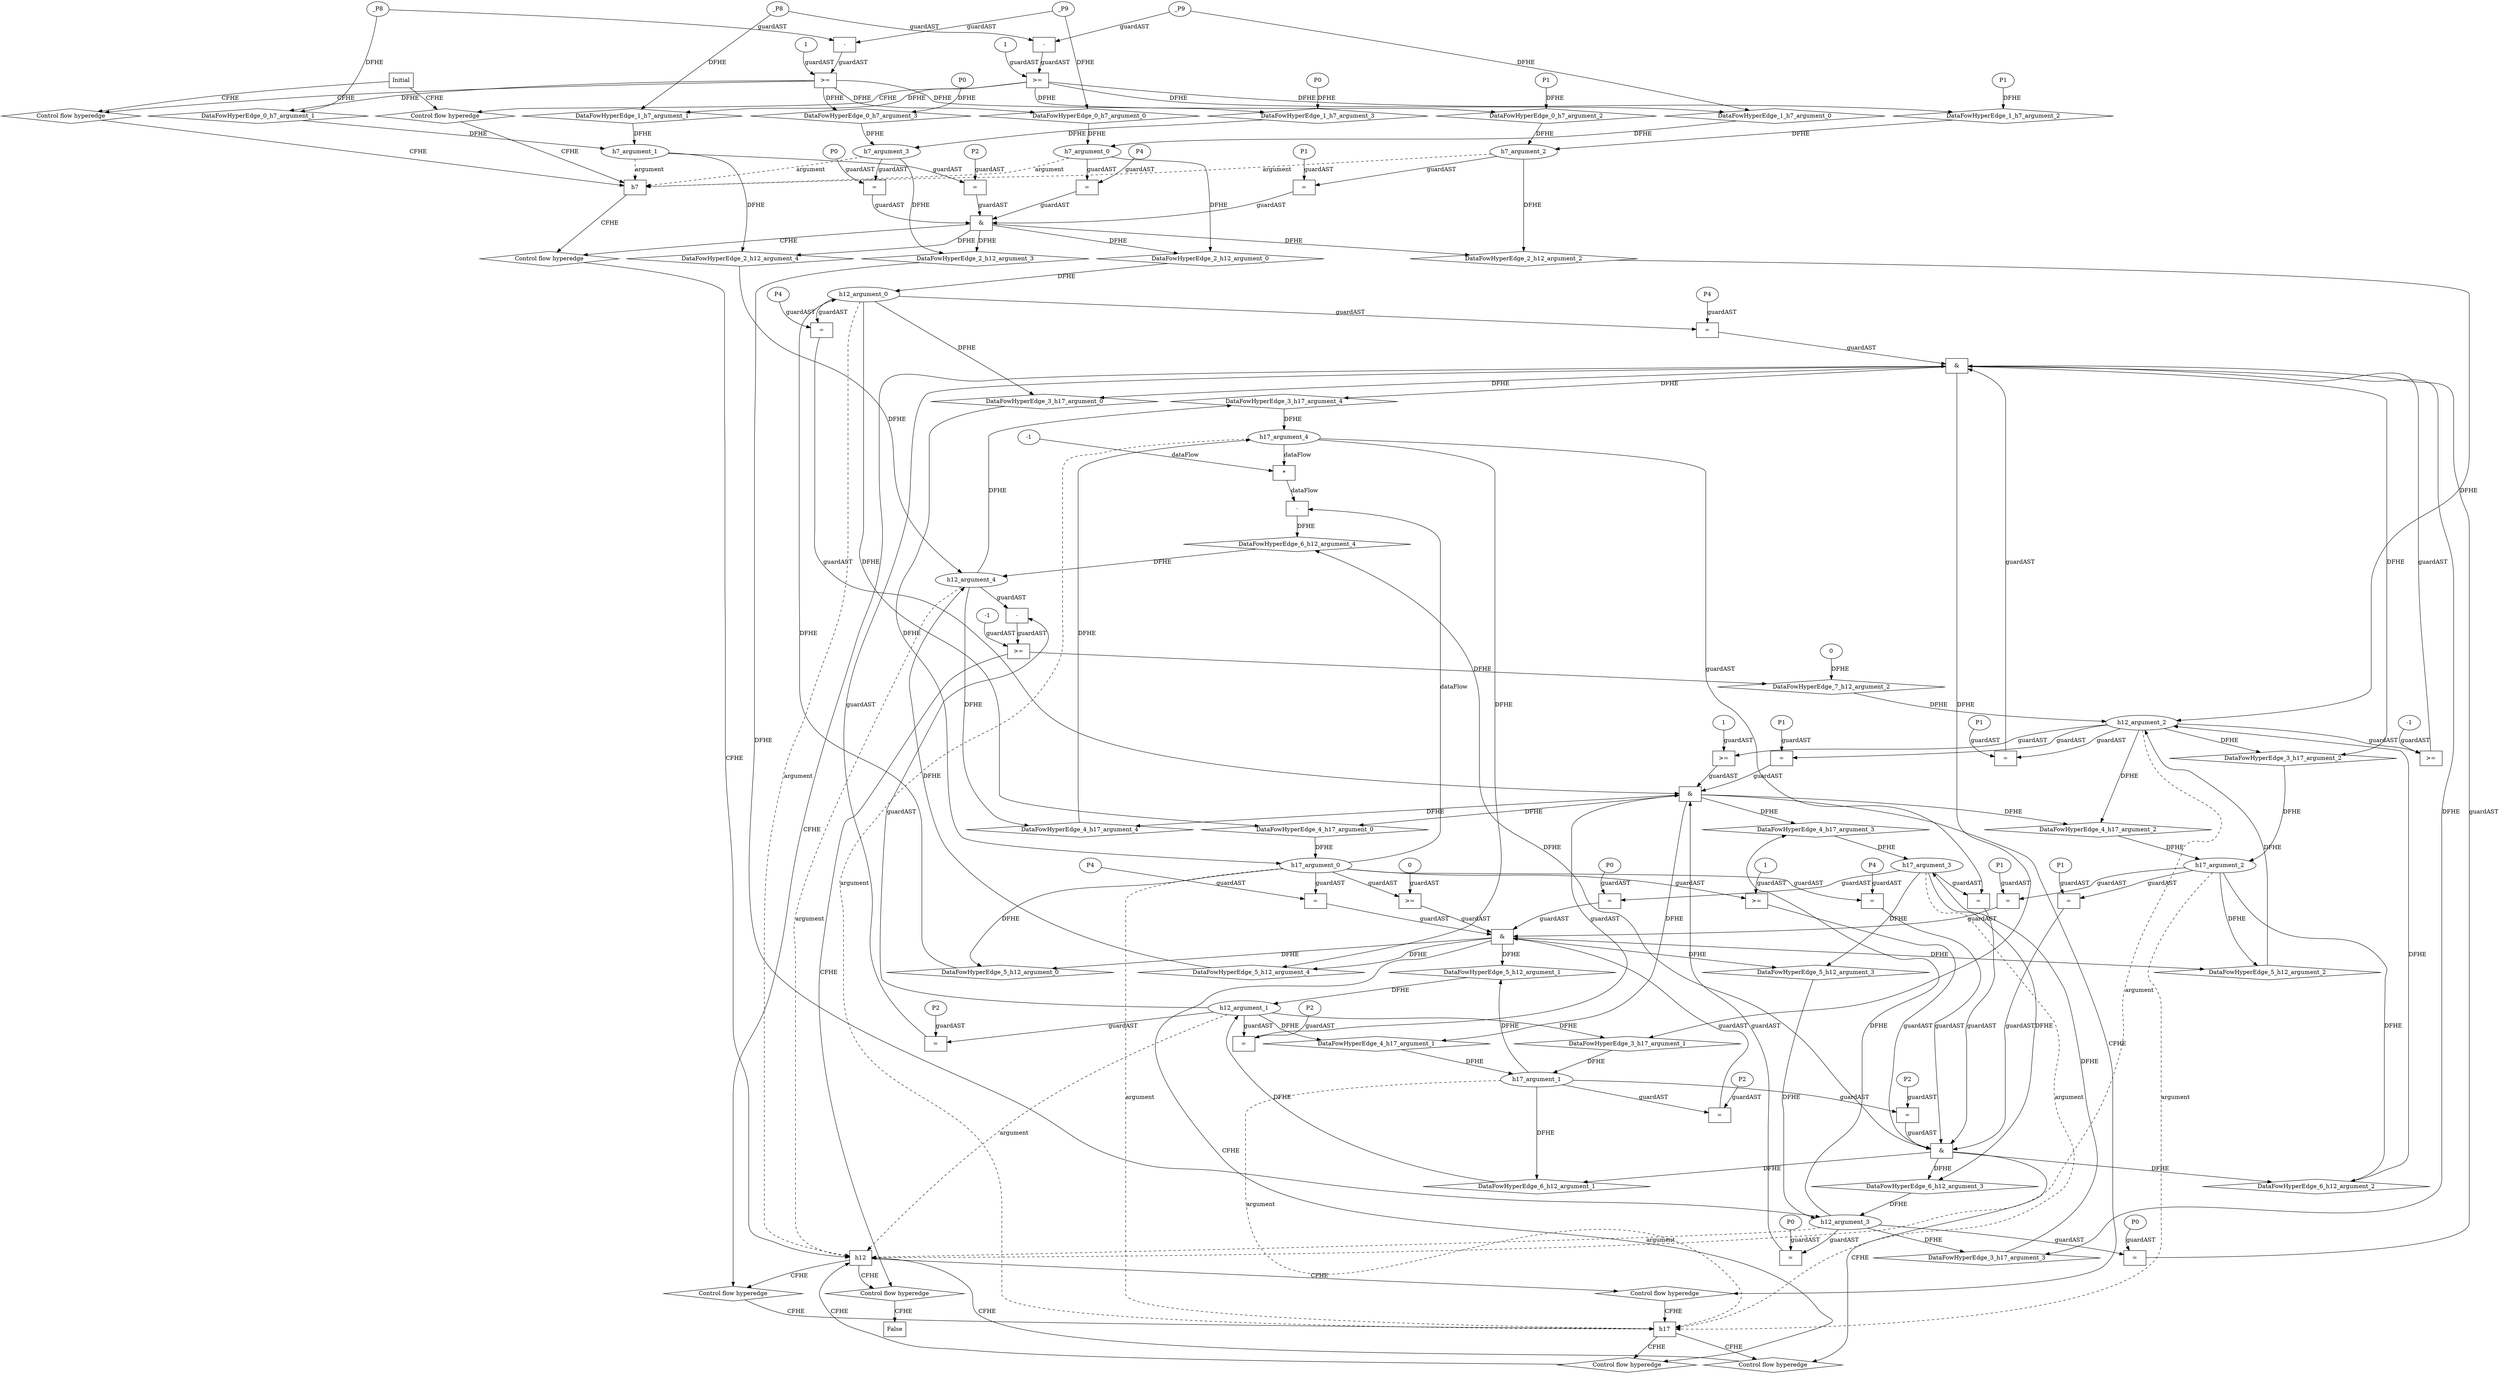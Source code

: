 // Horn Graph
digraph {
	"xxxh7___Initial_0xxxdataFlow_0_node_0" [label="_P9"  nodeName="xxxh7___Initial_0xxxdataFlow_0_node_0" class=symbolicConstant GNNNodeID=4]
	"xxxh7___Initial_0xxxdataFlow1_node_0" [label="_P8"  nodeName="xxxh7___Initial_0xxxdataFlow1_node_0" class=symbolicConstant GNNNodeID=5]
	"xxxh7___Initial_0xxxdataFlow2_node_0" [label="P1"  nodeName="xxxh7___Initial_0xxxdataFlow2_node_0" class=symbolicConstant GNNNodeID=6]
	"xxxh7___Initial_0xxxdataFlow3_node_0" [label="P0"  nodeName="xxxh7___Initial_0xxxdataFlow3_node_0" class=symbolicConstant GNNNodeID=7]
	"xxxh7___Initial_0xxxguard_0_node_0" [label=">="  nodeName="xxxh7___Initial_0xxxguard_0_node_0" class=Operator GNNNodeID=8 shape=rect]
	"xxxh7___Initial_0xxxguard_0_node_1" [label="-"  nodeName="xxxh7___Initial_0xxxguard_0_node_1" class=Operator GNNNodeID=9 shape=rect]
	"xxxh7___Initial_0xxxguard_0_node_4" [label="1"  nodeName="xxxh7___Initial_0xxxguard_0_node_4" class=IdealInt GNNNodeID=10]
		"xxxh7___Initial_0xxxguard_0_node_1" -> "xxxh7___Initial_0xxxguard_0_node_0" [ label="guardAST"]
		"xxxh7___Initial_0xxxguard_0_node_4" -> "xxxh7___Initial_0xxxguard_0_node_0" [ label="guardAST"]
		"xxxh7___Initial_0xxxdataFlow1_node_0" -> "xxxh7___Initial_0xxxguard_0_node_1" [ label="guardAST"]
		"xxxh7___Initial_0xxxdataFlow_0_node_0" -> "xxxh7___Initial_0xxxguard_0_node_1" [ label="guardAST"]
	"xxxh7___Initial_1xxxdataFlow_0_node_0" [label="_P9"  nodeName="xxxh7___Initial_1xxxdataFlow_0_node_0" class=symbolicConstant GNNNodeID=11]
	"xxxh7___Initial_1xxxdataFlow1_node_0" [label="_P8"  nodeName="xxxh7___Initial_1xxxdataFlow1_node_0" class=symbolicConstant GNNNodeID=12]
	"xxxh7___Initial_1xxxdataFlow2_node_0" [label="P1"  nodeName="xxxh7___Initial_1xxxdataFlow2_node_0" class=symbolicConstant GNNNodeID=13]
	"xxxh7___Initial_1xxxdataFlow3_node_0" [label="P0"  nodeName="xxxh7___Initial_1xxxdataFlow3_node_0" class=symbolicConstant GNNNodeID=14]
	"xxxh7___Initial_1xxxguard_0_node_0" [label=">="  nodeName="xxxh7___Initial_1xxxguard_0_node_0" class=Operator GNNNodeID=15 shape=rect]
	"xxxh7___Initial_1xxxguard_0_node_1" [label="-"  nodeName="xxxh7___Initial_1xxxguard_0_node_1" class=Operator GNNNodeID=16 shape=rect]
	"xxxh7___Initial_1xxxguard_0_node_4" [label="1"  nodeName="xxxh7___Initial_1xxxguard_0_node_4" class=IdealInt GNNNodeID=17]
		"xxxh7___Initial_1xxxguard_0_node_1" -> "xxxh7___Initial_1xxxguard_0_node_0" [ label="guardAST"]
		"xxxh7___Initial_1xxxguard_0_node_4" -> "xxxh7___Initial_1xxxguard_0_node_0" [ label="guardAST"]
		"xxxh7___Initial_1xxxdataFlow_0_node_0" -> "xxxh7___Initial_1xxxguard_0_node_1" [ label="guardAST"]
		"xxxh7___Initial_1xxxdataFlow1_node_0" -> "xxxh7___Initial_1xxxguard_0_node_1" [ label="guardAST"]
	"xxxh12___h7_2xxxguard_0_node_0" [label="="  nodeName="xxxh12___h7_2xxxguard_0_node_0" class=Operator GNNNodeID=23 shape=rect]
	"xxxh12___h7_2xxxguard_0_node_1" [label="P4"  nodeName="xxxh12___h7_2xxxguard_0_node_1" class=symbolicConstant GNNNodeID=24]
		"xxxh12___h7_2xxxguard_0_node_1" -> "xxxh12___h7_2xxxguard_0_node_0" [ label="guardAST"]
		"h7_argument_0" -> "xxxh12___h7_2xxxguard_0_node_0" [ label="guardAST"]
	"xxxh12___h7_2xxxguard1_node_0" [label="="  nodeName="xxxh12___h7_2xxxguard1_node_0" class=Operator GNNNodeID=25 shape=rect]
	"xxxh12___h7_2xxxguard1_node_1" [label="P1"  nodeName="xxxh12___h7_2xxxguard1_node_1" class=symbolicConstant GNNNodeID=26]
		"xxxh12___h7_2xxxguard1_node_1" -> "xxxh12___h7_2xxxguard1_node_0" [ label="guardAST"]
		"h7_argument_2" -> "xxxh12___h7_2xxxguard1_node_0" [ label="guardAST"]
	"xxxh12___h7_2xxxguard2_node_0" [label="="  nodeName="xxxh12___h7_2xxxguard2_node_0" class=Operator GNNNodeID=27 shape=rect]
	"xxxh12___h7_2xxxguard2_node_1" [label="P0"  nodeName="xxxh12___h7_2xxxguard2_node_1" class=symbolicConstant GNNNodeID=28]
		"xxxh12___h7_2xxxguard2_node_1" -> "xxxh12___h7_2xxxguard2_node_0" [ label="guardAST"]
		"h7_argument_3" -> "xxxh12___h7_2xxxguard2_node_0" [ label="guardAST"]
	"xxxh12___h7_2xxxguard3_node_0" [label="="  nodeName="xxxh12___h7_2xxxguard3_node_0" class=Operator GNNNodeID=29 shape=rect]
	"xxxh12___h7_2xxxguard3_node_1" [label="P2"  nodeName="xxxh12___h7_2xxxguard3_node_1" class=symbolicConstant GNNNodeID=30]
		"xxxh12___h7_2xxxguard3_node_1" -> "xxxh12___h7_2xxxguard3_node_0" [ label="guardAST"]
		"h7_argument_1" -> "xxxh12___h7_2xxxguard3_node_0" [ label="guardAST"]
	"xxxh17___h12_3xxxguard_0_node_0" [label="="  nodeName="xxxh17___h12_3xxxguard_0_node_0" class=Operator GNNNodeID=36 shape=rect]
	"xxxh17___h12_3xxxguard_0_node_1" [label="P0"  nodeName="xxxh17___h12_3xxxguard_0_node_1" class=symbolicConstant GNNNodeID=37]
		"xxxh17___h12_3xxxguard_0_node_1" -> "xxxh17___h12_3xxxguard_0_node_0" [ label="guardAST"]
		"h12_argument_3" -> "xxxh17___h12_3xxxguard_0_node_0" [ label="guardAST"]
	"xxxh17___h12_3xxxguard1_node_0" [label="="  nodeName="xxxh17___h12_3xxxguard1_node_0" class=Operator GNNNodeID=38 shape=rect]
	"xxxh17___h12_3xxxguard1_node_1" [label="P1"  nodeName="xxxh17___h12_3xxxguard1_node_1" class=symbolicConstant GNNNodeID=39]
		"xxxh17___h12_3xxxguard1_node_1" -> "xxxh17___h12_3xxxguard1_node_0" [ label="guardAST"]
		"h12_argument_2" -> "xxxh17___h12_3xxxguard1_node_0" [ label="guardAST"]
	"xxxh17___h12_3xxxguard2_node_0" [label=">="  nodeName="xxxh17___h12_3xxxguard2_node_0" class=Operator GNNNodeID=40 shape=rect]
	"xxxh17___h12_3xxxguard2_node_1" [label="-1"  nodeName="xxxh17___h12_3xxxguard2_node_1" class=IdealInt GNNNodeID=41]
		"xxxh17___h12_3xxxguard2_node_1" -> "xxxh17___h12_3xxxguard2_node_0" [ label="guardAST"]
		"h12_argument_2" -> "xxxh17___h12_3xxxguard2_node_0" [ label="guardAST"]
	"xxxh17___h12_3xxxguard3_node_0" [label="="  nodeName="xxxh17___h12_3xxxguard3_node_0" class=Operator GNNNodeID=42 shape=rect]
	"xxxh17___h12_3xxxguard3_node_1" [label="P4"  nodeName="xxxh17___h12_3xxxguard3_node_1" class=symbolicConstant GNNNodeID=43]
		"xxxh17___h12_3xxxguard3_node_1" -> "xxxh17___h12_3xxxguard3_node_0" [ label="guardAST"]
		"h12_argument_0" -> "xxxh17___h12_3xxxguard3_node_0" [ label="guardAST"]
	"xxxh17___h12_3xxxguard4_node_0" [label="="  nodeName="xxxh17___h12_3xxxguard4_node_0" class=Operator GNNNodeID=44 shape=rect]
	"xxxh17___h12_3xxxguard4_node_1" [label="P2"  nodeName="xxxh17___h12_3xxxguard4_node_1" class=symbolicConstant GNNNodeID=45]
		"xxxh17___h12_3xxxguard4_node_1" -> "xxxh17___h12_3xxxguard4_node_0" [ label="guardAST"]
		"h12_argument_1" -> "xxxh17___h12_3xxxguard4_node_0" [ label="guardAST"]
	"xxxh17___h12_4xxxguard_0_node_0" [label="="  nodeName="xxxh17___h12_4xxxguard_0_node_0" class=Operator GNNNodeID=46 shape=rect]
	"xxxh17___h12_4xxxguard_0_node_1" [label="P0"  nodeName="xxxh17___h12_4xxxguard_0_node_1" class=symbolicConstant GNNNodeID=47]
		"xxxh17___h12_4xxxguard_0_node_1" -> "xxxh17___h12_4xxxguard_0_node_0" [ label="guardAST"]
		"h12_argument_3" -> "xxxh17___h12_4xxxguard_0_node_0" [ label="guardAST"]
	"xxxh17___h12_4xxxguard1_node_0" [label="="  nodeName="xxxh17___h12_4xxxguard1_node_0" class=Operator GNNNodeID=48 shape=rect]
	"xxxh17___h12_4xxxguard1_node_1" [label="P1"  nodeName="xxxh17___h12_4xxxguard1_node_1" class=symbolicConstant GNNNodeID=49]
		"xxxh17___h12_4xxxguard1_node_1" -> "xxxh17___h12_4xxxguard1_node_0" [ label="guardAST"]
		"h12_argument_2" -> "xxxh17___h12_4xxxguard1_node_0" [ label="guardAST"]
	"xxxh17___h12_4xxxguard2_node_0" [label=">="  nodeName="xxxh17___h12_4xxxguard2_node_0" class=Operator GNNNodeID=50 shape=rect]
	"xxxh17___h12_4xxxguard2_node_2" [label="1"  nodeName="xxxh17___h12_4xxxguard2_node_2" class=IdealInt GNNNodeID=51]
		"h12_argument_2" -> "xxxh17___h12_4xxxguard2_node_0" [ label="guardAST"]
		"xxxh17___h12_4xxxguard2_node_2" -> "xxxh17___h12_4xxxguard2_node_0" [ label="guardAST"]
	"xxxh17___h12_4xxxguard3_node_0" [label="="  nodeName="xxxh17___h12_4xxxguard3_node_0" class=Operator GNNNodeID=52 shape=rect]
	"xxxh17___h12_4xxxguard3_node_1" [label="P4"  nodeName="xxxh17___h12_4xxxguard3_node_1" class=symbolicConstant GNNNodeID=53]
		"xxxh17___h12_4xxxguard3_node_1" -> "xxxh17___h12_4xxxguard3_node_0" [ label="guardAST"]
		"h12_argument_0" -> "xxxh17___h12_4xxxguard3_node_0" [ label="guardAST"]
	"xxxh17___h12_4xxxguard4_node_0" [label="="  nodeName="xxxh17___h12_4xxxguard4_node_0" class=Operator GNNNodeID=54 shape=rect]
	"xxxh17___h12_4xxxguard4_node_1" [label="P2"  nodeName="xxxh17___h12_4xxxguard4_node_1" class=symbolicConstant GNNNodeID=55]
		"xxxh17___h12_4xxxguard4_node_1" -> "xxxh17___h12_4xxxguard4_node_0" [ label="guardAST"]
		"h12_argument_1" -> "xxxh17___h12_4xxxguard4_node_0" [ label="guardAST"]
	"xxxh12___h17_5xxxguard_0_node_0" [label="="  nodeName="xxxh12___h17_5xxxguard_0_node_0" class=Operator GNNNodeID=56 shape=rect]
	"xxxh12___h17_5xxxguard_0_node_1" [label="P0"  nodeName="xxxh12___h17_5xxxguard_0_node_1" class=symbolicConstant GNNNodeID=57]
		"xxxh12___h17_5xxxguard_0_node_1" -> "xxxh12___h17_5xxxguard_0_node_0" [ label="guardAST"]
		"h17_argument_3" -> "xxxh12___h17_5xxxguard_0_node_0" [ label="guardAST"]
	"xxxh12___h17_5xxxguard1_node_0" [label="="  nodeName="xxxh12___h17_5xxxguard1_node_0" class=Operator GNNNodeID=58 shape=rect]
	"xxxh12___h17_5xxxguard1_node_1" [label="P1"  nodeName="xxxh12___h17_5xxxguard1_node_1" class=symbolicConstant GNNNodeID=59]
		"xxxh12___h17_5xxxguard1_node_1" -> "xxxh12___h17_5xxxguard1_node_0" [ label="guardAST"]
		"h17_argument_2" -> "xxxh12___h17_5xxxguard1_node_0" [ label="guardAST"]
	"xxxh12___h17_5xxxguard2_node_0" [label=">="  nodeName="xxxh12___h17_5xxxguard2_node_0" class=Operator GNNNodeID=60 shape=rect]
	"xxxh12___h17_5xxxguard2_node_1" [label="0"  nodeName="xxxh12___h17_5xxxguard2_node_1" class=IdealInt GNNNodeID=61]
		"xxxh12___h17_5xxxguard2_node_1" -> "xxxh12___h17_5xxxguard2_node_0" [ label="guardAST"]
		"h17_argument_0" -> "xxxh12___h17_5xxxguard2_node_0" [ label="guardAST"]
	"xxxh12___h17_5xxxguard3_node_0" [label="="  nodeName="xxxh12___h17_5xxxguard3_node_0" class=Operator GNNNodeID=62 shape=rect]
	"xxxh12___h17_5xxxguard3_node_1" [label="P4"  nodeName="xxxh12___h17_5xxxguard3_node_1" class=symbolicConstant GNNNodeID=63]
		"xxxh12___h17_5xxxguard3_node_1" -> "xxxh12___h17_5xxxguard3_node_0" [ label="guardAST"]
		"h17_argument_0" -> "xxxh12___h17_5xxxguard3_node_0" [ label="guardAST"]
	"xxxh12___h17_5xxxguard4_node_0" [label="="  nodeName="xxxh12___h17_5xxxguard4_node_0" class=Operator GNNNodeID=64 shape=rect]
	"xxxh12___h17_5xxxguard4_node_1" [label="P2"  nodeName="xxxh12___h17_5xxxguard4_node_1" class=symbolicConstant GNNNodeID=65]
		"xxxh12___h17_5xxxguard4_node_1" -> "xxxh12___h17_5xxxguard4_node_0" [ label="guardAST"]
		"h17_argument_1" -> "xxxh12___h17_5xxxguard4_node_0" [ label="guardAST"]
	"xxxh12___h17_6xxxdataFlow_0_node_0" [label="-"  nodeName="xxxh12___h17_6xxxdataFlow_0_node_0" class=Operator GNNNodeID=66 shape=rect]
	"xxxh12___h17_6xxxdataFlow_0_node_2" [label="*"  nodeName="xxxh12___h17_6xxxdataFlow_0_node_2" class=Operator GNNNodeID=67 shape=rect]
	"xxxh12___h17_6xxxdataFlow_0_node_3" [label="-1"  nodeName="xxxh12___h17_6xxxdataFlow_0_node_3" class=constant GNNNodeID=68]
		"h17_argument_0" -> "xxxh12___h17_6xxxdataFlow_0_node_0" [ label="dataFlow"]
		"xxxh12___h17_6xxxdataFlow_0_node_2" -> "xxxh12___h17_6xxxdataFlow_0_node_0" [ label="dataFlow"]
		"h17_argument_4" -> "xxxh12___h17_6xxxdataFlow_0_node_2" [ label="dataFlow"]
		"xxxh12___h17_6xxxdataFlow_0_node_3" -> "xxxh12___h17_6xxxdataFlow_0_node_2" [ label="dataFlow"]
	"xxxh12___h17_6xxxguard_0_node_0" [label="="  nodeName="xxxh12___h17_6xxxguard_0_node_0" class=Operator GNNNodeID=69 shape=rect]
		"h17_argument_4" -> "xxxh12___h17_6xxxguard_0_node_0" [ label="guardAST"]
		"h17_argument_3" -> "xxxh12___h17_6xxxguard_0_node_0" [ label="guardAST"]
	"xxxh12___h17_6xxxguard1_node_0" [label="="  nodeName="xxxh12___h17_6xxxguard1_node_0" class=Operator GNNNodeID=70 shape=rect]
	"xxxh12___h17_6xxxguard1_node_1" [label="P1"  nodeName="xxxh12___h17_6xxxguard1_node_1" class=symbolicConstant GNNNodeID=71]
		"xxxh12___h17_6xxxguard1_node_1" -> "xxxh12___h17_6xxxguard1_node_0" [ label="guardAST"]
		"h17_argument_2" -> "xxxh12___h17_6xxxguard1_node_0" [ label="guardAST"]
	"xxxh12___h17_6xxxguard2_node_0" [label=">="  nodeName="xxxh12___h17_6xxxguard2_node_0" class=Operator GNNNodeID=72 shape=rect]
	"xxxh12___h17_6xxxguard2_node_2" [label="1"  nodeName="xxxh12___h17_6xxxguard2_node_2" class=IdealInt GNNNodeID=73]
		"h17_argument_0" -> "xxxh12___h17_6xxxguard2_node_0" [ label="guardAST"]
		"xxxh12___h17_6xxxguard2_node_2" -> "xxxh12___h17_6xxxguard2_node_0" [ label="guardAST"]
	"xxxh12___h17_6xxxguard3_node_0" [label="="  nodeName="xxxh12___h17_6xxxguard3_node_0" class=Operator GNNNodeID=74 shape=rect]
	"xxxh12___h17_6xxxguard3_node_1" [label="P4"  nodeName="xxxh12___h17_6xxxguard3_node_1" class=symbolicConstant GNNNodeID=75]
		"xxxh12___h17_6xxxguard3_node_1" -> "xxxh12___h17_6xxxguard3_node_0" [ label="guardAST"]
		"h17_argument_0" -> "xxxh12___h17_6xxxguard3_node_0" [ label="guardAST"]
	"xxxh12___h17_6xxxguard4_node_0" [label="="  nodeName="xxxh12___h17_6xxxguard4_node_0" class=Operator GNNNodeID=76 shape=rect]
	"xxxh12___h17_6xxxguard4_node_1" [label="P2"  nodeName="xxxh12___h17_6xxxguard4_node_1" class=symbolicConstant GNNNodeID=77]
		"xxxh12___h17_6xxxguard4_node_1" -> "xxxh12___h17_6xxxguard4_node_0" [ label="guardAST"]
		"h17_argument_1" -> "xxxh12___h17_6xxxguard4_node_0" [ label="guardAST"]
	"xxxFALSE___h12_7xxxguard_0_node_0" [label=">="  nodeName="xxxFALSE___h12_7xxxguard_0_node_0" class=Operator GNNNodeID=78 shape=rect]
	"xxxFALSE___h12_7xxxguard_0_node_1" [label="-1"  nodeName="xxxFALSE___h12_7xxxguard_0_node_1" class=IdealInt GNNNodeID=79]
	"xxxFALSE___h12_7xxxguard_0_node_2" [label="-"  nodeName="xxxFALSE___h12_7xxxguard_0_node_2" class=Operator GNNNodeID=80 shape=rect]
		"xxxFALSE___h12_7xxxguard_0_node_1" -> "xxxFALSE___h12_7xxxguard_0_node_0" [ label="guardAST"]
		"xxxFALSE___h12_7xxxguard_0_node_2" -> "xxxFALSE___h12_7xxxguard_0_node_0" [ label="guardAST"]
		"h12_argument_4" -> "xxxFALSE___h12_7xxxguard_0_node_2" [ label="guardAST"]
		"h12_argument_1" -> "xxxFALSE___h12_7xxxguard_0_node_2" [ label="guardAST"]
	"h12" [label="h12"  nodeName="h12" class=CONTROL GNNNodeID=81 shape="rect"]
	"h17" [label="h17"  nodeName="h17" class=CONTROL GNNNodeID=82 shape="rect"]
	"h7" [label="h7"  nodeName="h7" class=CONTROL GNNNodeID=83 shape="rect"]
	"FALSE" [label="False"  nodeName=False class=CONTROL GNNNodeID=84 shape="rect"]
	"Initial" [label="Initial"  nodeName=Initial class=CONTROL GNNNodeID=85 shape="rect"]
	"ControlFowHyperEdge_0" [label="Control flow hyperedge"  hyperEdgeNodeID=0 nodeName=ControlFowHyperEdge_0 class=controlFlowHyperEdge shape="diamond"]
		"Initial" -> ControlFowHyperEdge_0 [ label="CFHE"]
		"ControlFowHyperEdge_0" -> "h7" [ label="CFHE"]
	"ControlFowHyperEdge_1" [label="Control flow hyperedge"  hyperEdgeNodeID=1 nodeName=ControlFowHyperEdge_1 class=controlFlowHyperEdge shape="diamond"]
		"Initial" -> ControlFowHyperEdge_1 [ label="CFHE"]
		"ControlFowHyperEdge_1" -> "h7" [ label="CFHE"]
	"ControlFowHyperEdge_2" [label="Control flow hyperedge"  hyperEdgeNodeID=2 nodeName=ControlFowHyperEdge_2 class=controlFlowHyperEdge shape="diamond"]
		"h7" -> ControlFowHyperEdge_2 [ label="CFHE"]
		"ControlFowHyperEdge_2" -> "h12" [ label="CFHE"]
	"ControlFowHyperEdge_3" [label="Control flow hyperedge"  hyperEdgeNodeID=3 nodeName=ControlFowHyperEdge_3 class=controlFlowHyperEdge shape="diamond"]
		"h12" -> ControlFowHyperEdge_3 [ label="CFHE"]
		"ControlFowHyperEdge_3" -> "h17" [ label="CFHE"]
	"ControlFowHyperEdge_4" [label="Control flow hyperedge"  hyperEdgeNodeID=4 nodeName=ControlFowHyperEdge_4 class=controlFlowHyperEdge shape="diamond"]
		"h12" -> ControlFowHyperEdge_4 [ label="CFHE"]
		"ControlFowHyperEdge_4" -> "h17" [ label="CFHE"]
	"ControlFowHyperEdge_5" [label="Control flow hyperedge"  hyperEdgeNodeID=5 nodeName=ControlFowHyperEdge_5 class=controlFlowHyperEdge shape="diamond"]
		"h17" -> ControlFowHyperEdge_5 [ label="CFHE"]
		"ControlFowHyperEdge_5" -> "h12" [ label="CFHE"]
	"ControlFowHyperEdge_6" [label="Control flow hyperedge"  hyperEdgeNodeID=6 nodeName=ControlFowHyperEdge_6 class=controlFlowHyperEdge shape="diamond"]
		"h17" -> ControlFowHyperEdge_6 [ label="CFHE"]
		"ControlFowHyperEdge_6" -> "h12" [ label="CFHE"]
	"ControlFowHyperEdge_7" [label="Control flow hyperedge"  hyperEdgeNodeID=7 nodeName=ControlFowHyperEdge_7 class=controlFlowHyperEdge shape="diamond"]
		"h12" -> ControlFowHyperEdge_7 [ label="CFHE"]
		"ControlFowHyperEdge_7" -> "FALSE" [ label="CFHE"]
	"h7_argument_0" [label="h7_argument_0"  nodeName=argument0 class=argument shape=oval GNNNodeID=86 head="h7"]
		"h7_argument_0" -> "h7" [ label="argument" style=dashed]
	"h7_argument_1" [label="h7_argument_1"  nodeName=argument1 class=argument shape=oval GNNNodeID=86 head="h7"]
		"h7_argument_1" -> "h7" [ label="argument" style=dashed]
	"h7_argument_2" [label="h7_argument_2"  nodeName=argument2 class=argument shape=oval GNNNodeID=86 head="h7"]
		"h7_argument_2" -> "h7" [ label="argument" style=dashed]
	"h7_argument_3" [label="h7_argument_3"  nodeName=argument3 class=argument shape=oval GNNNodeID=86 head="h7"]
		"h7_argument_3" -> "h7" [ label="argument" style=dashed]
	"h12_argument_0" [label="h12_argument_0"  nodeName=argument0 class=argument shape=oval GNNNodeID=86 head="h12"]
		"h12_argument_0" -> "h12" [ label="argument" style=dashed]
	"h12_argument_1" [label="h12_argument_1"  nodeName=argument1 class=argument shape=oval GNNNodeID=86 head="h12"]
		"h12_argument_1" -> "h12" [ label="argument" style=dashed]
	"h12_argument_2" [label="h12_argument_2"  nodeName=argument2 class=argument shape=oval GNNNodeID=86 head="h12"]
		"h12_argument_2" -> "h12" [ label="argument" style=dashed]
	"h12_argument_3" [label="h12_argument_3"  nodeName=argument3 class=argument shape=oval GNNNodeID=86 head="h12"]
		"h12_argument_3" -> "h12" [ label="argument" style=dashed]
	"h12_argument_4" [label="h12_argument_4"  nodeName=argument4 class=argument shape=oval GNNNodeID=86 head="h12"]
		"h12_argument_4" -> "h12" [ label="argument" style=dashed]
	"h17_argument_0" [label="h17_argument_0"  nodeName=argument0 class=argument shape=oval GNNNodeID=86 head="h17"]
		"h17_argument_0" -> "h17" [ label="argument" style=dashed]
	"h17_argument_1" [label="h17_argument_1"  nodeName=argument1 class=argument shape=oval GNNNodeID=86 head="h17"]
		"h17_argument_1" -> "h17" [ label="argument" style=dashed]
	"h17_argument_2" [label="h17_argument_2"  nodeName=argument2 class=argument shape=oval GNNNodeID=86 head="h17"]
		"h17_argument_2" -> "h17" [ label="argument" style=dashed]
	"h17_argument_3" [label="h17_argument_3"  nodeName=argument3 class=argument shape=oval GNNNodeID=86 head="h17"]
		"h17_argument_3" -> "h17" [ label="argument" style=dashed]
	"h17_argument_4" [label="h17_argument_4"  nodeName=argument4 class=argument shape=oval GNNNodeID=86 head="h17"]
		"h17_argument_4" -> "h17" [ label="argument" style=dashed]
		"xxxh7___Initial_0xxxguard_0_node_0" -> "ControlFowHyperEdge_0" [ label="CFHE"]
		"xxxh7___Initial_1xxxguard_0_node_0" -> "ControlFowHyperEdge_1" [ label="CFHE"]
	"xxxh12___h7_2xxx_and" [label="&"  andName="xxxh12___h7_2xxx_and" class=Operator shape=rect]
		"xxxh12___h7_2xxxguard_0_node_0" -> "xxxh12___h7_2xxx_and" [ label="guardAST"]
		"xxxh12___h7_2xxxguard1_node_0" -> "xxxh12___h7_2xxx_and" [ label="guardAST"]
		"xxxh12___h7_2xxxguard2_node_0" -> "xxxh12___h7_2xxx_and" [ label="guardAST"]
		"xxxh12___h7_2xxxguard3_node_0" -> "xxxh12___h7_2xxx_and" [ label="guardAST"]
		"xxxh12___h7_2xxx_and" -> "ControlFowHyperEdge_2" [ label="CFHE"]
	"xxxh17___h12_3xxx_and" [label="&"  andName="xxxh17___h12_3xxx_and" class=Operator shape=rect]
		"xxxh17___h12_3xxxguard2_node_0" -> "xxxh17___h12_3xxx_and" [ label="guardAST"]
		"xxxh17___h12_3xxxguard4_node_0" -> "xxxh17___h12_3xxx_and" [ label="guardAST"]
		"xxxh17___h12_3xxxguard1_node_0" -> "xxxh17___h12_3xxx_and" [ label="guardAST"]
		"xxxh17___h12_3xxxguard_0_node_0" -> "xxxh17___h12_3xxx_and" [ label="guardAST"]
		"xxxh17___h12_3xxxguard3_node_0" -> "xxxh17___h12_3xxx_and" [ label="guardAST"]
		"xxxh17___h12_3xxx_and" -> "ControlFowHyperEdge_3" [ label="CFHE"]
	"xxxh17___h12_4xxx_and" [label="&"  andName="xxxh17___h12_4xxx_and" class=Operator shape=rect]
		"xxxh17___h12_4xxxguard3_node_0" -> "xxxh17___h12_4xxx_and" [ label="guardAST"]
		"xxxh17___h12_4xxxguard2_node_0" -> "xxxh17___h12_4xxx_and" [ label="guardAST"]
		"xxxh17___h12_4xxxguard_0_node_0" -> "xxxh17___h12_4xxx_and" [ label="guardAST"]
		"xxxh17___h12_4xxxguard1_node_0" -> "xxxh17___h12_4xxx_and" [ label="guardAST"]
		"xxxh17___h12_4xxxguard4_node_0" -> "xxxh17___h12_4xxx_and" [ label="guardAST"]
		"xxxh17___h12_4xxx_and" -> "ControlFowHyperEdge_4" [ label="CFHE"]
	"xxxh12___h17_5xxx_and" [label="&"  andName="xxxh12___h17_5xxx_and" class=Operator shape=rect]
		"xxxh12___h17_5xxxguard4_node_0" -> "xxxh12___h17_5xxx_and" [ label="guardAST"]
		"xxxh12___h17_5xxxguard1_node_0" -> "xxxh12___h17_5xxx_and" [ label="guardAST"]
		"xxxh12___h17_5xxxguard_0_node_0" -> "xxxh12___h17_5xxx_and" [ label="guardAST"]
		"xxxh12___h17_5xxxguard3_node_0" -> "xxxh12___h17_5xxx_and" [ label="guardAST"]
		"xxxh12___h17_5xxxguard2_node_0" -> "xxxh12___h17_5xxx_and" [ label="guardAST"]
		"xxxh12___h17_5xxx_and" -> "ControlFowHyperEdge_5" [ label="CFHE"]
	"xxxh12___h17_6xxx_and" [label="&"  andName="xxxh12___h17_6xxx_and" class=Operator shape=rect]
		"xxxh12___h17_6xxxguard3_node_0" -> "xxxh12___h17_6xxx_and" [ label="guardAST"]
		"xxxh12___h17_6xxxguard4_node_0" -> "xxxh12___h17_6xxx_and" [ label="guardAST"]
		"xxxh12___h17_6xxxguard2_node_0" -> "xxxh12___h17_6xxx_and" [ label="guardAST"]
		"xxxh12___h17_6xxxguard_0_node_0" -> "xxxh12___h17_6xxx_and" [ label="guardAST"]
		"xxxh12___h17_6xxxguard1_node_0" -> "xxxh12___h17_6xxx_and" [ label="guardAST"]
		"xxxh12___h17_6xxx_and" -> "ControlFowHyperEdge_6" [ label="CFHE"]
		"xxxFALSE___h12_7xxxguard_0_node_0" -> "ControlFowHyperEdge_7" [ label="CFHE"]
	"xxxFALSE___h12_7xxxh12_argument_2_constant_0" [label="0"  nodeName="xxxFALSE___h12_7xxxh12_argument_2_constant_0" class=Constant]
	"DataFowHyperEdge_7_h12_argument_2" [label="DataFowHyperEdge_7_h12_argument_2"  nodeName="DataFowHyperEdge_7_h12_argument_2" class=DataFlowHyperedge shape=diamond]
		"DataFowHyperEdge_7_h12_argument_2" -> "h12_argument_2" [ label="DFHE"]
		"xxxFALSE___h12_7xxxguard_0_node_0" -> "DataFowHyperEdge_7_h12_argument_2" [ label="DFHE"]
		"xxxFALSE___h12_7xxxh12_argument_2_constant_0" -> "DataFowHyperEdge_7_h12_argument_2" [ label="DFHE"]
		"h7_argument_0" -> "DataFowHyperEdge_2_h12_argument_0" [ label="DFHE"]
	"DataFowHyperEdge_2_h12_argument_0" [label="DataFowHyperEdge_2_h12_argument_0"  nodeName="DataFowHyperEdge_2_h12_argument_0" class=DataFlowHyperedge shape=diamond]
		"DataFowHyperEdge_2_h12_argument_0" -> "h12_argument_0" [ label="DFHE"]
		"xxxh12___h7_2xxx_and" -> "DataFowHyperEdge_2_h12_argument_0" [ label="DFHE"]
		"h7_argument_2" -> "DataFowHyperEdge_2_h12_argument_2" [ label="DFHE"]
	"DataFowHyperEdge_2_h12_argument_2" [label="DataFowHyperEdge_2_h12_argument_2"  nodeName="DataFowHyperEdge_2_h12_argument_2" class=DataFlowHyperedge shape=diamond]
		"DataFowHyperEdge_2_h12_argument_2" -> "h12_argument_2" [ label="DFHE"]
		"xxxh12___h7_2xxx_and" -> "DataFowHyperEdge_2_h12_argument_2" [ label="DFHE"]
		"h7_argument_3" -> "DataFowHyperEdge_2_h12_argument_3" [ label="DFHE"]
	"DataFowHyperEdge_2_h12_argument_3" [label="DataFowHyperEdge_2_h12_argument_3"  nodeName="DataFowHyperEdge_2_h12_argument_3" class=DataFlowHyperedge shape=diamond]
		"DataFowHyperEdge_2_h12_argument_3" -> "h12_argument_3" [ label="DFHE"]
		"xxxh12___h7_2xxx_and" -> "DataFowHyperEdge_2_h12_argument_3" [ label="DFHE"]
		"h12_argument_4" -> "DataFowHyperEdge_3_h17_argument_4" [ label="DFHE"]
	"DataFowHyperEdge_3_h17_argument_4" [label="DataFowHyperEdge_3_h17_argument_4"  nodeName="DataFowHyperEdge_3_h17_argument_4" class=DataFlowHyperedge shape=diamond]
		"DataFowHyperEdge_3_h17_argument_4" -> "h17_argument_4" [ label="DFHE"]
		"xxxh17___h12_3xxx_and" -> "DataFowHyperEdge_3_h17_argument_4" [ label="DFHE"]
		"h12_argument_3" -> "DataFowHyperEdge_3_h17_argument_3" [ label="DFHE"]
	"DataFowHyperEdge_3_h17_argument_3" [label="DataFowHyperEdge_3_h17_argument_3"  nodeName="DataFowHyperEdge_3_h17_argument_3" class=DataFlowHyperedge shape=diamond]
		"DataFowHyperEdge_3_h17_argument_3" -> "h17_argument_3" [ label="DFHE"]
		"xxxh17___h12_3xxx_and" -> "DataFowHyperEdge_3_h17_argument_3" [ label="DFHE"]
		"h12_argument_2" -> "DataFowHyperEdge_3_h17_argument_2" [ label="DFHE"]
	"DataFowHyperEdge_3_h17_argument_2" [label="DataFowHyperEdge_3_h17_argument_2"  nodeName="DataFowHyperEdge_3_h17_argument_2" class=DataFlowHyperedge shape=diamond]
		"DataFowHyperEdge_3_h17_argument_2" -> "h17_argument_2" [ label="DFHE"]
		"xxxh17___h12_3xxx_and" -> "DataFowHyperEdge_3_h17_argument_2" [ label="DFHE"]
		"h12_argument_1" -> "DataFowHyperEdge_3_h17_argument_1" [ label="DFHE"]
	"DataFowHyperEdge_3_h17_argument_1" [label="DataFowHyperEdge_3_h17_argument_1"  nodeName="DataFowHyperEdge_3_h17_argument_1" class=DataFlowHyperedge shape=diamond]
		"DataFowHyperEdge_3_h17_argument_1" -> "h17_argument_1" [ label="DFHE"]
		"xxxh17___h12_3xxx_and" -> "DataFowHyperEdge_3_h17_argument_1" [ label="DFHE"]
		"h12_argument_0" -> "DataFowHyperEdge_3_h17_argument_0" [ label="DFHE"]
	"DataFowHyperEdge_3_h17_argument_0" [label="DataFowHyperEdge_3_h17_argument_0"  nodeName="DataFowHyperEdge_3_h17_argument_0" class=DataFlowHyperedge shape=diamond]
		"DataFowHyperEdge_3_h17_argument_0" -> "h17_argument_0" [ label="DFHE"]
		"xxxh17___h12_3xxx_and" -> "DataFowHyperEdge_3_h17_argument_0" [ label="DFHE"]
		"h12_argument_4" -> "DataFowHyperEdge_4_h17_argument_4" [ label="DFHE"]
	"DataFowHyperEdge_4_h17_argument_4" [label="DataFowHyperEdge_4_h17_argument_4"  nodeName="DataFowHyperEdge_4_h17_argument_4" class=DataFlowHyperedge shape=diamond]
		"DataFowHyperEdge_4_h17_argument_4" -> "h17_argument_4" [ label="DFHE"]
		"xxxh17___h12_4xxx_and" -> "DataFowHyperEdge_4_h17_argument_4" [ label="DFHE"]
		"h12_argument_3" -> "DataFowHyperEdge_4_h17_argument_3" [ label="DFHE"]
	"DataFowHyperEdge_4_h17_argument_3" [label="DataFowHyperEdge_4_h17_argument_3"  nodeName="DataFowHyperEdge_4_h17_argument_3" class=DataFlowHyperedge shape=diamond]
		"DataFowHyperEdge_4_h17_argument_3" -> "h17_argument_3" [ label="DFHE"]
		"xxxh17___h12_4xxx_and" -> "DataFowHyperEdge_4_h17_argument_3" [ label="DFHE"]
		"h12_argument_1" -> "DataFowHyperEdge_4_h17_argument_1" [ label="DFHE"]
	"DataFowHyperEdge_4_h17_argument_1" [label="DataFowHyperEdge_4_h17_argument_1"  nodeName="DataFowHyperEdge_4_h17_argument_1" class=DataFlowHyperedge shape=diamond]
		"DataFowHyperEdge_4_h17_argument_1" -> "h17_argument_1" [ label="DFHE"]
		"xxxh17___h12_4xxx_and" -> "DataFowHyperEdge_4_h17_argument_1" [ label="DFHE"]
		"h12_argument_0" -> "DataFowHyperEdge_4_h17_argument_0" [ label="DFHE"]
	"DataFowHyperEdge_4_h17_argument_0" [label="DataFowHyperEdge_4_h17_argument_0"  nodeName="DataFowHyperEdge_4_h17_argument_0" class=DataFlowHyperedge shape=diamond]
		"DataFowHyperEdge_4_h17_argument_0" -> "h17_argument_0" [ label="DFHE"]
		"xxxh17___h12_4xxx_and" -> "DataFowHyperEdge_4_h17_argument_0" [ label="DFHE"]
		"h12_argument_2" -> "DataFowHyperEdge_4_h17_argument_2" [ label="DFHE"]
	"DataFowHyperEdge_4_h17_argument_2" [label="DataFowHyperEdge_4_h17_argument_2"  nodeName="DataFowHyperEdge_4_h17_argument_2" class=DataFlowHyperedge shape=diamond]
		"DataFowHyperEdge_4_h17_argument_2" -> "h17_argument_2" [ label="DFHE"]
		"xxxh17___h12_4xxx_and" -> "DataFowHyperEdge_4_h17_argument_2" [ label="DFHE"]
		"h17_argument_4" -> "DataFowHyperEdge_5_h12_argument_4" [ label="DFHE"]
	"DataFowHyperEdge_5_h12_argument_4" [label="DataFowHyperEdge_5_h12_argument_4"  nodeName="DataFowHyperEdge_5_h12_argument_4" class=DataFlowHyperedge shape=diamond]
		"DataFowHyperEdge_5_h12_argument_4" -> "h12_argument_4" [ label="DFHE"]
		"xxxh12___h17_5xxx_and" -> "DataFowHyperEdge_5_h12_argument_4" [ label="DFHE"]
		"h17_argument_0" -> "DataFowHyperEdge_5_h12_argument_0" [ label="DFHE"]
	"DataFowHyperEdge_5_h12_argument_0" [label="DataFowHyperEdge_5_h12_argument_0"  nodeName="DataFowHyperEdge_5_h12_argument_0" class=DataFlowHyperedge shape=diamond]
		"DataFowHyperEdge_5_h12_argument_0" -> "h12_argument_0" [ label="DFHE"]
		"xxxh12___h17_5xxx_and" -> "DataFowHyperEdge_5_h12_argument_0" [ label="DFHE"]
		"h17_argument_2" -> "DataFowHyperEdge_5_h12_argument_2" [ label="DFHE"]
	"DataFowHyperEdge_5_h12_argument_2" [label="DataFowHyperEdge_5_h12_argument_2"  nodeName="DataFowHyperEdge_5_h12_argument_2" class=DataFlowHyperedge shape=diamond]
		"DataFowHyperEdge_5_h12_argument_2" -> "h12_argument_2" [ label="DFHE"]
		"xxxh12___h17_5xxx_and" -> "DataFowHyperEdge_5_h12_argument_2" [ label="DFHE"]
		"h17_argument_3" -> "DataFowHyperEdge_5_h12_argument_3" [ label="DFHE"]
	"DataFowHyperEdge_5_h12_argument_3" [label="DataFowHyperEdge_5_h12_argument_3"  nodeName="DataFowHyperEdge_5_h12_argument_3" class=DataFlowHyperedge shape=diamond]
		"DataFowHyperEdge_5_h12_argument_3" -> "h12_argument_3" [ label="DFHE"]
		"xxxh12___h17_5xxx_and" -> "DataFowHyperEdge_5_h12_argument_3" [ label="DFHE"]
		"h17_argument_1" -> "DataFowHyperEdge_5_h12_argument_1" [ label="DFHE"]
	"DataFowHyperEdge_5_h12_argument_1" [label="DataFowHyperEdge_5_h12_argument_1"  nodeName="DataFowHyperEdge_5_h12_argument_1" class=DataFlowHyperedge shape=diamond]
		"DataFowHyperEdge_5_h12_argument_1" -> "h12_argument_1" [ label="DFHE"]
		"xxxh12___h17_5xxx_and" -> "DataFowHyperEdge_5_h12_argument_1" [ label="DFHE"]
		"h17_argument_1" -> "DataFowHyperEdge_6_h12_argument_1" [ label="DFHE"]
	"DataFowHyperEdge_6_h12_argument_1" [label="DataFowHyperEdge_6_h12_argument_1"  nodeName="DataFowHyperEdge_6_h12_argument_1" class=DataFlowHyperedge shape=diamond]
		"DataFowHyperEdge_6_h12_argument_1" -> "h12_argument_1" [ label="DFHE"]
		"xxxh12___h17_6xxx_and" -> "DataFowHyperEdge_6_h12_argument_1" [ label="DFHE"]
		"h17_argument_2" -> "DataFowHyperEdge_6_h12_argument_2" [ label="DFHE"]
	"DataFowHyperEdge_6_h12_argument_2" [label="DataFowHyperEdge_6_h12_argument_2"  nodeName="DataFowHyperEdge_6_h12_argument_2" class=DataFlowHyperedge shape=diamond]
		"DataFowHyperEdge_6_h12_argument_2" -> "h12_argument_2" [ label="DFHE"]
		"xxxh12___h17_6xxx_and" -> "DataFowHyperEdge_6_h12_argument_2" [ label="DFHE"]
		"h17_argument_3" -> "DataFowHyperEdge_6_h12_argument_3" [ label="DFHE"]
	"DataFowHyperEdge_6_h12_argument_3" [label="DataFowHyperEdge_6_h12_argument_3"  nodeName="DataFowHyperEdge_6_h12_argument_3" class=DataFlowHyperedge shape=diamond]
		"DataFowHyperEdge_6_h12_argument_3" -> "h12_argument_3" [ label="DFHE"]
		"xxxh12___h17_6xxx_and" -> "DataFowHyperEdge_6_h12_argument_3" [ label="DFHE"]
	"DataFowHyperEdge_0_h7_argument_0" [label="DataFowHyperEdge_0_h7_argument_0"  nodeName="DataFowHyperEdge_0_h7_argument_0" class=DataFlowHyperedge shape=diamond]
		"DataFowHyperEdge_0_h7_argument_0" -> "h7_argument_0" [ label="DFHE"]
		"xxxh7___Initial_0xxxguard_0_node_0" -> "DataFowHyperEdge_0_h7_argument_0" [ label="DFHE"]
		"xxxh7___Initial_0xxxdataFlow_0_node_0" -> "DataFowHyperEdge_0_h7_argument_0" [ label="DFHE"]
	"DataFowHyperEdge_0_h7_argument_1" [label="DataFowHyperEdge_0_h7_argument_1"  nodeName="DataFowHyperEdge_0_h7_argument_1" class=DataFlowHyperedge shape=diamond]
		"DataFowHyperEdge_0_h7_argument_1" -> "h7_argument_1" [ label="DFHE"]
		"xxxh7___Initial_0xxxguard_0_node_0" -> "DataFowHyperEdge_0_h7_argument_1" [ label="DFHE"]
		"xxxh7___Initial_0xxxdataFlow1_node_0" -> "DataFowHyperEdge_0_h7_argument_1" [ label="DFHE"]
	"DataFowHyperEdge_0_h7_argument_2" [label="DataFowHyperEdge_0_h7_argument_2"  nodeName="DataFowHyperEdge_0_h7_argument_2" class=DataFlowHyperedge shape=diamond]
		"DataFowHyperEdge_0_h7_argument_2" -> "h7_argument_2" [ label="DFHE"]
		"xxxh7___Initial_0xxxguard_0_node_0" -> "DataFowHyperEdge_0_h7_argument_2" [ label="DFHE"]
		"xxxh7___Initial_0xxxdataFlow2_node_0" -> "DataFowHyperEdge_0_h7_argument_2" [ label="DFHE"]
	"DataFowHyperEdge_0_h7_argument_3" [label="DataFowHyperEdge_0_h7_argument_3"  nodeName="DataFowHyperEdge_0_h7_argument_3" class=DataFlowHyperedge shape=diamond]
		"DataFowHyperEdge_0_h7_argument_3" -> "h7_argument_3" [ label="DFHE"]
		"xxxh7___Initial_0xxxguard_0_node_0" -> "DataFowHyperEdge_0_h7_argument_3" [ label="DFHE"]
		"xxxh7___Initial_0xxxdataFlow3_node_0" -> "DataFowHyperEdge_0_h7_argument_3" [ label="DFHE"]
	"DataFowHyperEdge_1_h7_argument_0" [label="DataFowHyperEdge_1_h7_argument_0"  nodeName="DataFowHyperEdge_1_h7_argument_0" class=DataFlowHyperedge shape=diamond]
		"DataFowHyperEdge_1_h7_argument_0" -> "h7_argument_0" [ label="DFHE"]
		"xxxh7___Initial_1xxxguard_0_node_0" -> "DataFowHyperEdge_1_h7_argument_0" [ label="DFHE"]
		"xxxh7___Initial_1xxxdataFlow_0_node_0" -> "DataFowHyperEdge_1_h7_argument_0" [ label="DFHE"]
	"DataFowHyperEdge_1_h7_argument_1" [label="DataFowHyperEdge_1_h7_argument_1"  nodeName="DataFowHyperEdge_1_h7_argument_1" class=DataFlowHyperedge shape=diamond]
		"DataFowHyperEdge_1_h7_argument_1" -> "h7_argument_1" [ label="DFHE"]
		"xxxh7___Initial_1xxxguard_0_node_0" -> "DataFowHyperEdge_1_h7_argument_1" [ label="DFHE"]
		"xxxh7___Initial_1xxxdataFlow1_node_0" -> "DataFowHyperEdge_1_h7_argument_1" [ label="DFHE"]
	"DataFowHyperEdge_1_h7_argument_2" [label="DataFowHyperEdge_1_h7_argument_2"  nodeName="DataFowHyperEdge_1_h7_argument_2" class=DataFlowHyperedge shape=diamond]
		"DataFowHyperEdge_1_h7_argument_2" -> "h7_argument_2" [ label="DFHE"]
		"xxxh7___Initial_1xxxguard_0_node_0" -> "DataFowHyperEdge_1_h7_argument_2" [ label="DFHE"]
		"xxxh7___Initial_1xxxdataFlow2_node_0" -> "DataFowHyperEdge_1_h7_argument_2" [ label="DFHE"]
	"DataFowHyperEdge_1_h7_argument_3" [label="DataFowHyperEdge_1_h7_argument_3"  nodeName="DataFowHyperEdge_1_h7_argument_3" class=DataFlowHyperedge shape=diamond]
		"DataFowHyperEdge_1_h7_argument_3" -> "h7_argument_3" [ label="DFHE"]
		"xxxh7___Initial_1xxxguard_0_node_0" -> "DataFowHyperEdge_1_h7_argument_3" [ label="DFHE"]
		"xxxh7___Initial_1xxxdataFlow3_node_0" -> "DataFowHyperEdge_1_h7_argument_3" [ label="DFHE"]
	"DataFowHyperEdge_2_h12_argument_4" [label="DataFowHyperEdge_2_h12_argument_4"  nodeName="DataFowHyperEdge_2_h12_argument_4" class=DataFlowHyperedge shape=diamond]
		"DataFowHyperEdge_2_h12_argument_4" -> "h12_argument_4" [ label="DFHE"]
		"xxxh12___h7_2xxx_and" -> "DataFowHyperEdge_2_h12_argument_4" [ label="DFHE"]
		"h7_argument_1" -> "DataFowHyperEdge_2_h12_argument_4" [ label="DFHE"]
	"DataFowHyperEdge_6_h12_argument_4" [label="DataFowHyperEdge_6_h12_argument_4"  nodeName="DataFowHyperEdge_6_h12_argument_4" class=DataFlowHyperedge shape=diamond]
		"DataFowHyperEdge_6_h12_argument_4" -> "h12_argument_4" [ label="DFHE"]
		"xxxh12___h17_6xxx_and" -> "DataFowHyperEdge_6_h12_argument_4" [ label="DFHE"]
		"xxxh12___h17_6xxxdataFlow_0_node_0" -> "DataFowHyperEdge_6_h12_argument_4" [ label="DFHE"]
}
